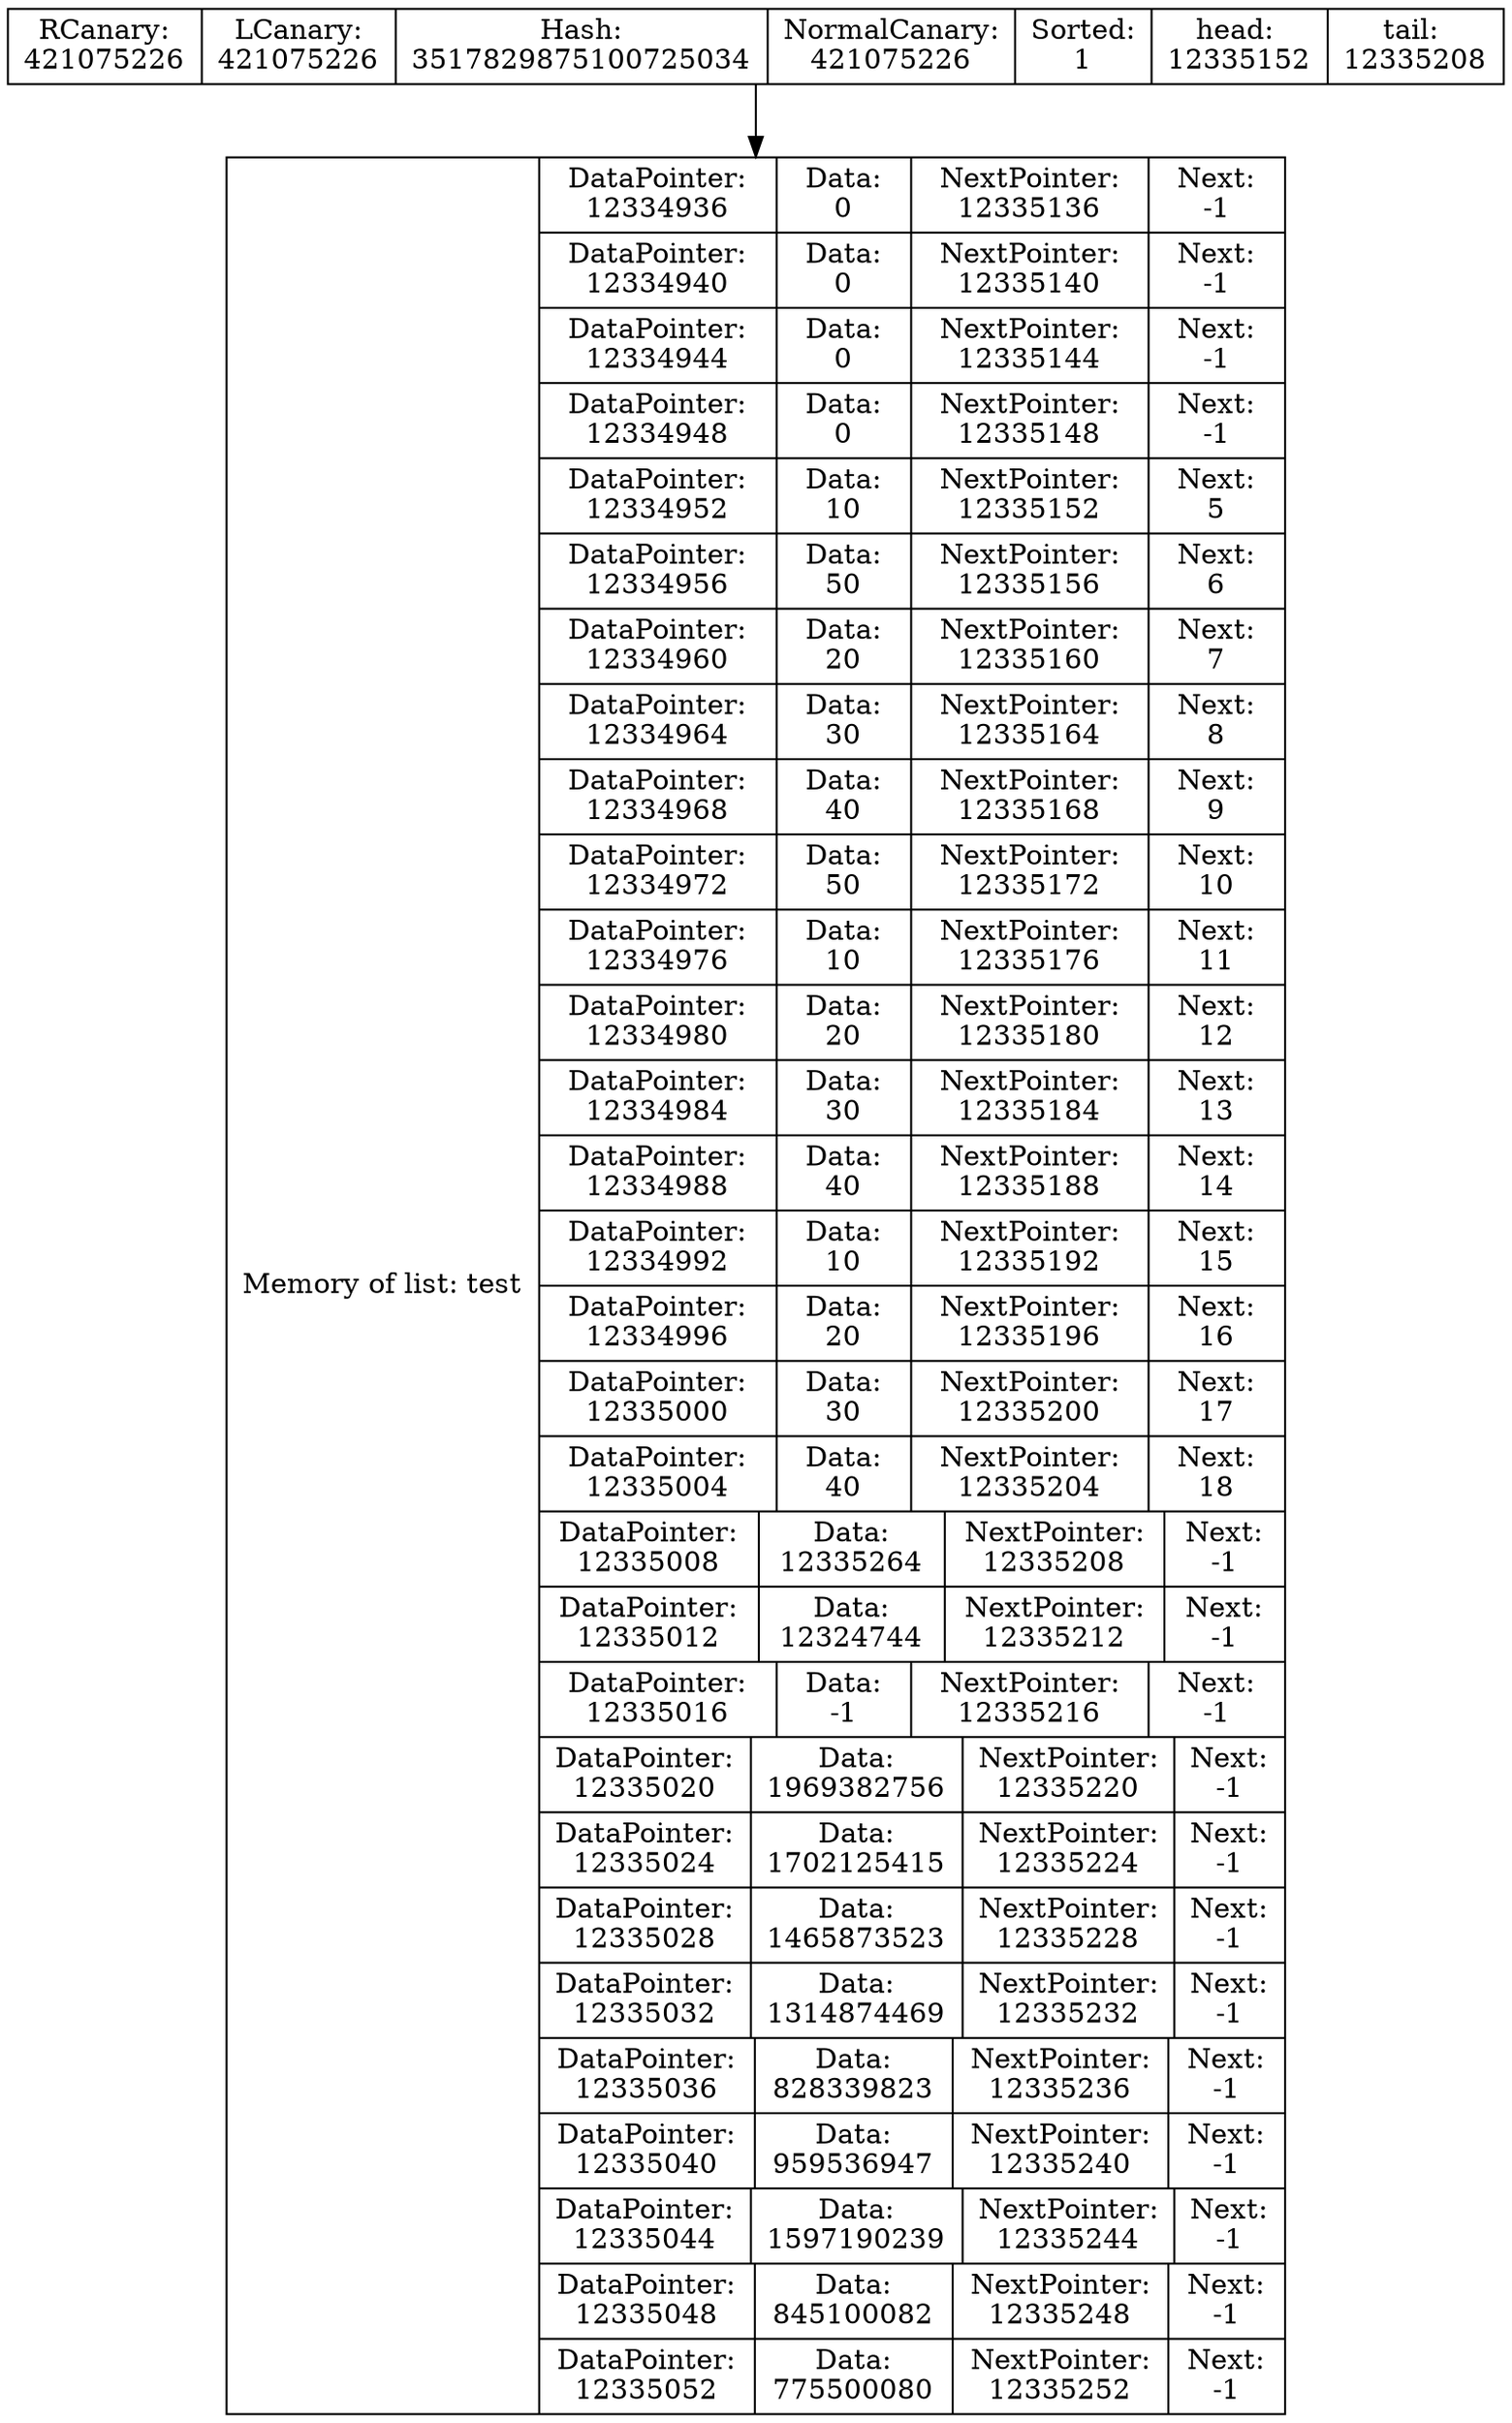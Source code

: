digraph G{
data [shape=record,label="{Memory of list: test} | {{DataPointer:\n12334936 | Data:\n0 | NextPointer:\n12335136 | Next:\n-1}
| {DataPointer:\n12334940 | Data:\n0 | NextPointer:\n12335140 | Next:\n-1}
| {DataPointer:\n12334944 | Data:\n0 | NextPointer:\n12335144 | Next:\n-1}
| {DataPointer:\n12334948 | Data:\n0 | NextPointer:\n12335148 | Next:\n-1}
| {DataPointer:\n12334952 | Data:\n10 | NextPointer:\n12335152 | Next:\n5}
| {DataPointer:\n12334956 | Data:\n50 | NextPointer:\n12335156 | Next:\n6}
| {DataPointer:\n12334960 | Data:\n20 | NextPointer:\n12335160 | Next:\n7}
| {DataPointer:\n12334964 | Data:\n30 | NextPointer:\n12335164 | Next:\n8}
| {DataPointer:\n12334968 | Data:\n40 | NextPointer:\n12335168 | Next:\n9}
| {DataPointer:\n12334972 | Data:\n50 | NextPointer:\n12335172 | Next:\n10}
| {DataPointer:\n12334976 | Data:\n10 | NextPointer:\n12335176 | Next:\n11}
| {DataPointer:\n12334980 | Data:\n20 | NextPointer:\n12335180 | Next:\n12}
| {DataPointer:\n12334984 | Data:\n30 | NextPointer:\n12335184 | Next:\n13}
| {DataPointer:\n12334988 | Data:\n40 | NextPointer:\n12335188 | Next:\n14}
| {DataPointer:\n12334992 | Data:\n10 | NextPointer:\n12335192 | Next:\n15}
| {DataPointer:\n12334996 | Data:\n20 | NextPointer:\n12335196 | Next:\n16}
| {DataPointer:\n12335000 | Data:\n30 | NextPointer:\n12335200 | Next:\n17}
| {DataPointer:\n12335004 | Data:\n40 | NextPointer:\n12335204 | Next:\n18}
| {DataPointer:\n12335008 | Data:\n12335264 | NextPointer:\n12335208 | Next:\n-1}
| {DataPointer:\n12335012 | Data:\n12324744 | NextPointer:\n12335212 | Next:\n-1}
| {DataPointer:\n12335016 | Data:\n-1 | NextPointer:\n12335216 | Next:\n-1}
| {DataPointer:\n12335020 | Data:\n1969382756 | NextPointer:\n12335220 | Next:\n-1}
| {DataPointer:\n12335024 | Data:\n1702125415 | NextPointer:\n12335224 | Next:\n-1}
| {DataPointer:\n12335028 | Data:\n1465873523 | NextPointer:\n12335228 | Next:\n-1}
| {DataPointer:\n12335032 | Data:\n1314874469 | NextPointer:\n12335232 | Next:\n-1}
| {DataPointer:\n12335036 | Data:\n828339823 | NextPointer:\n12335236 | Next:\n-1}
| {DataPointer:\n12335040 | Data:\n959536947 | NextPointer:\n12335240 | Next:\n-1}
| {DataPointer:\n12335044 | Data:\n1597190239 | NextPointer:\n12335244 | Next:\n-1}
| {DataPointer:\n12335048 | Data:\n845100082 | NextPointer:\n12335248 | Next:\n-1}
| {DataPointer:\n12335052 | Data:\n775500080 | NextPointer:\n12335252 | Next:\n-1}
}"];
Shild [shape=record,label=" RCanary:\n421075226 | LCanary:\n421075226 | Hash:\n3517829875100725034 | NormalCanary:\n421075226 | Sorted:\n1 | head: \n12335152 | tail: \n12335208 "];
Shild->data
}
